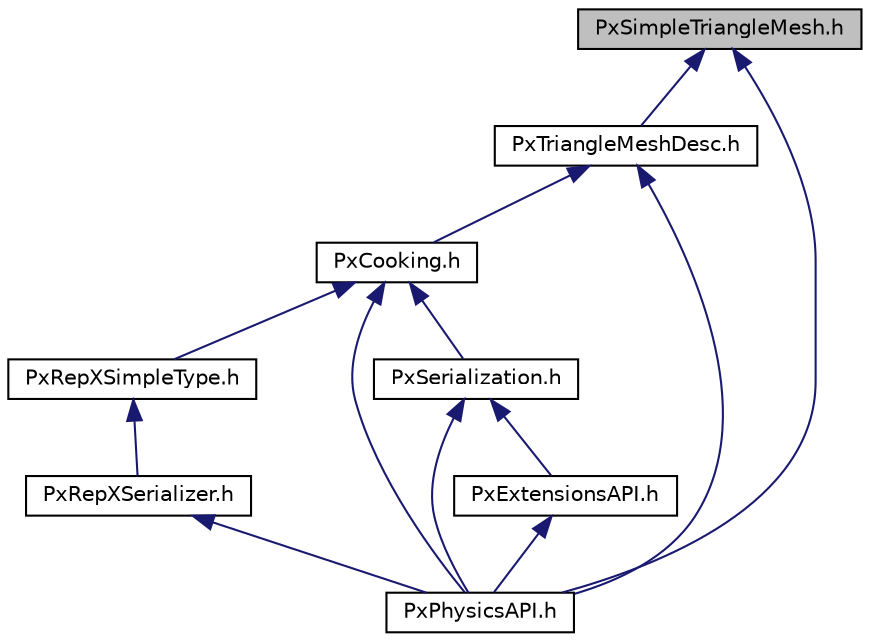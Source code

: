 digraph "PxSimpleTriangleMesh.h"
{
  edge [fontname="Helvetica",fontsize="10",labelfontname="Helvetica",labelfontsize="10"];
  node [fontname="Helvetica",fontsize="10",shape=record];
  Node0 [label="PxSimpleTriangleMesh.h",height=0.2,width=0.4,color="black", fillcolor="grey75", style="filled", fontcolor="black"];
  Node0 -> Node1 [dir="back",color="midnightblue",fontsize="10",style="solid",fontname="Helvetica"];
  Node1 [label="PxTriangleMeshDesc.h",height=0.2,width=0.4,color="black", fillcolor="white", style="filled",URL="$PxTriangleMeshDesc_8h.html"];
  Node1 -> Node2 [dir="back",color="midnightblue",fontsize="10",style="solid",fontname="Helvetica"];
  Node2 [label="PxCooking.h",height=0.2,width=0.4,color="black", fillcolor="white", style="filled",URL="$PxCooking_8h.html"];
  Node2 -> Node3 [dir="back",color="midnightblue",fontsize="10",style="solid",fontname="Helvetica"];
  Node3 [label="PxRepXSimpleType.h",height=0.2,width=0.4,color="black", fillcolor="white", style="filled",URL="$PxRepXSimpleType_8h.html"];
  Node3 -> Node4 [dir="back",color="midnightblue",fontsize="10",style="solid",fontname="Helvetica"];
  Node4 [label="PxRepXSerializer.h",height=0.2,width=0.4,color="black", fillcolor="white", style="filled",URL="$PxRepXSerializer_8h.html"];
  Node4 -> Node5 [dir="back",color="midnightblue",fontsize="10",style="solid",fontname="Helvetica"];
  Node5 [label="PxPhysicsAPI.h",height=0.2,width=0.4,color="black", fillcolor="white", style="filled",URL="$PxPhysicsAPI_8h.html"];
  Node2 -> Node6 [dir="back",color="midnightblue",fontsize="10",style="solid",fontname="Helvetica"];
  Node6 [label="PxSerialization.h",height=0.2,width=0.4,color="black", fillcolor="white", style="filled",URL="$PxSerialization_8h.html"];
  Node6 -> Node7 [dir="back",color="midnightblue",fontsize="10",style="solid",fontname="Helvetica"];
  Node7 [label="PxExtensionsAPI.h",height=0.2,width=0.4,color="black", fillcolor="white", style="filled",URL="$PxExtensionsAPI_8h.html"];
  Node7 -> Node5 [dir="back",color="midnightblue",fontsize="10",style="solid",fontname="Helvetica"];
  Node6 -> Node5 [dir="back",color="midnightblue",fontsize="10",style="solid",fontname="Helvetica"];
  Node2 -> Node5 [dir="back",color="midnightblue",fontsize="10",style="solid",fontname="Helvetica"];
  Node1 -> Node5 [dir="back",color="midnightblue",fontsize="10",style="solid",fontname="Helvetica"];
  Node0 -> Node5 [dir="back",color="midnightblue",fontsize="10",style="solid",fontname="Helvetica"];
}
